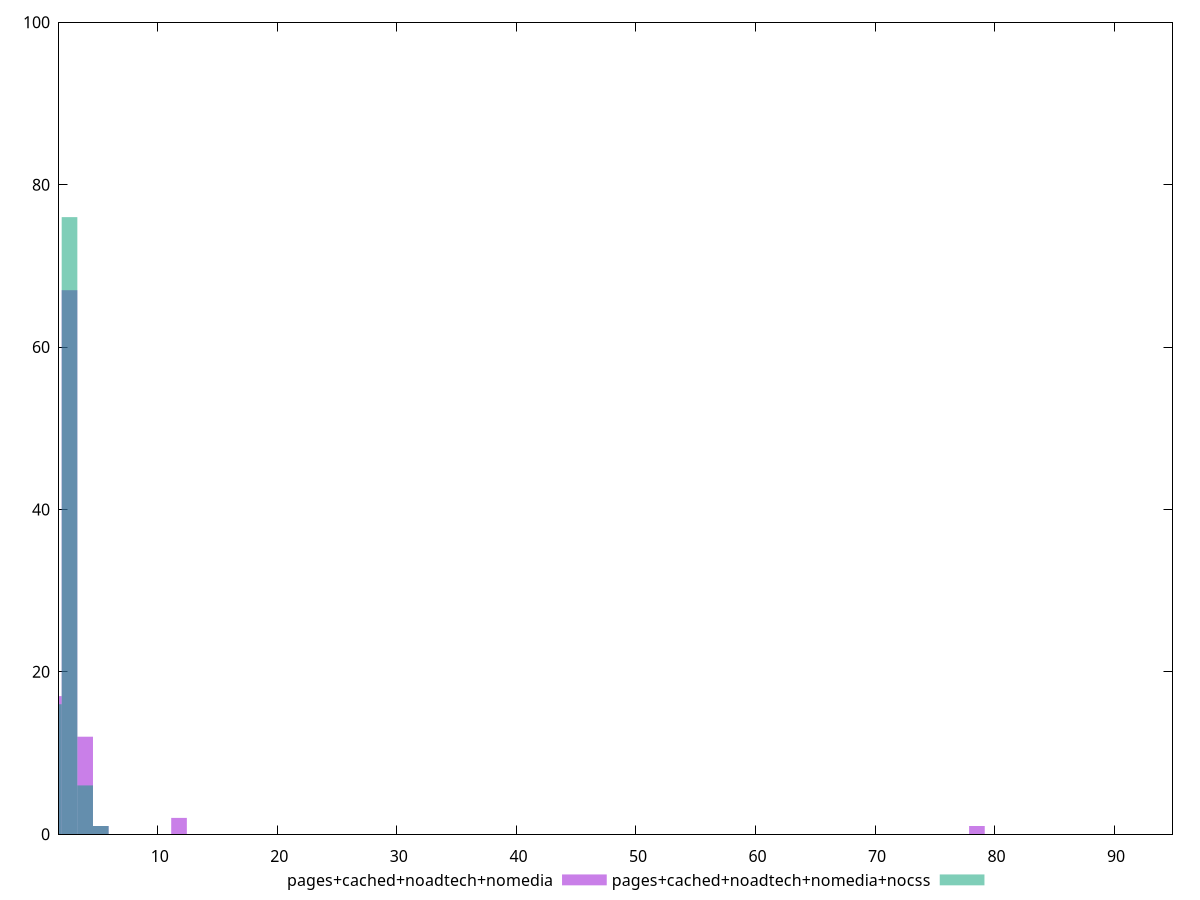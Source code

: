 reset

$pagesCachedNoadtechNomedia <<EOF
78.52355500239058 1
3.926177750119529 12
2.6174518334130195 67
11.778533250358588 2
1.3087259167065097 17
5.234903666826039 1
EOF

$pagesCachedNoadtechNomediaNocss <<EOF
95.53699191957521 1
3.926177750119529 6
2.6174518334130195 76
1.3087259167065097 16
5.234903666826039 1
EOF

set key outside below
set boxwidth 1.3087259167065097
set xrange [1.7380000000000002:94.884]
set yrange [0:100]
set trange [0:100]
set style fill transparent solid 0.5 noborder
set terminal svg size 640, 500 enhanced background rgb 'white'
set output "report_00026_2021-02-22T21:38:55.199Z/server-response-time/comparison/histogram/3_vs_4.svg"

plot $pagesCachedNoadtechNomedia title "pages+cached+noadtech+nomedia" with boxes, \
     $pagesCachedNoadtechNomediaNocss title "pages+cached+noadtech+nomedia+nocss" with boxes

reset
